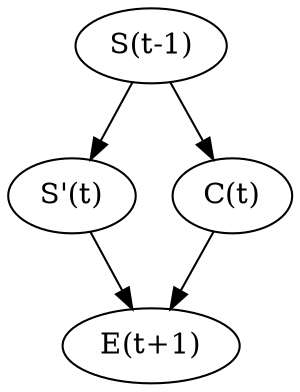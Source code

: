 digraph G {
	sMinus1[label="S(t-1)"];

	s[label="S'(t)"];
	c[label="C(t)"];

	e[label="E(t+1)"];

	sMinus1 -> s;
	sMinus1 -> c;

	s -> e;
	c -> e;

}

